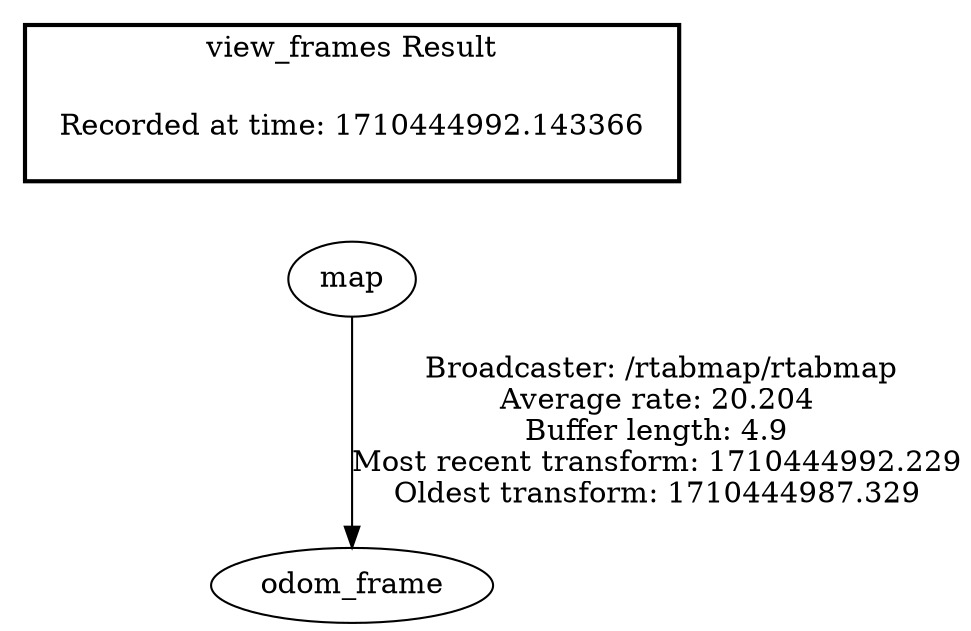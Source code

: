 digraph G {
"map" -> "odom_frame"[label=" Broadcaster: /rtabmap/rtabmap\nAverage rate: 20.204\nBuffer length: 4.9\nMost recent transform: 1710444992.229\nOldest transform: 1710444987.329\n"];
edge [style=invis];
 subgraph cluster_legend { style=bold; color=black; label ="view_frames Result";
"Recorded at time: 1710444992.143366"[ shape=plaintext ] ;
}->"map";
}